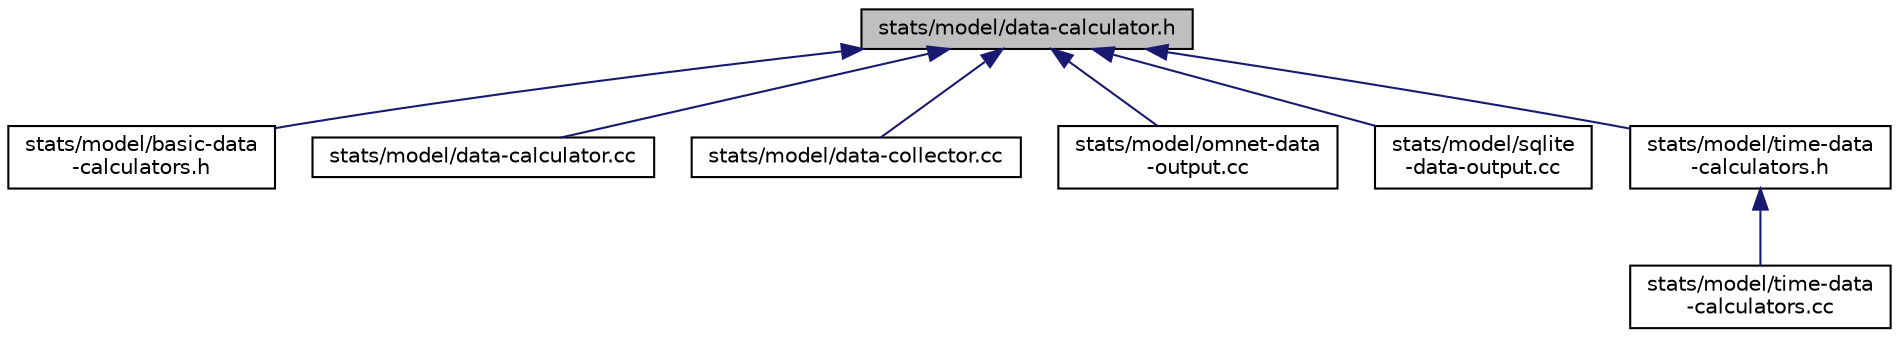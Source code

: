 digraph "stats/model/data-calculator.h"
{
  edge [fontname="Helvetica",fontsize="10",labelfontname="Helvetica",labelfontsize="10"];
  node [fontname="Helvetica",fontsize="10",shape=record];
  Node1 [label="stats/model/data-calculator.h",height=0.2,width=0.4,color="black", fillcolor="grey75", style="filled", fontcolor="black"];
  Node1 -> Node2 [dir="back",color="midnightblue",fontsize="10",style="solid"];
  Node2 [label="stats/model/basic-data\l-calculators.h",height=0.2,width=0.4,color="black", fillcolor="white", style="filled",URL="$d8/dfb/basic-data-calculators_8h.html"];
  Node1 -> Node3 [dir="back",color="midnightblue",fontsize="10",style="solid"];
  Node3 [label="stats/model/data-calculator.cc",height=0.2,width=0.4,color="black", fillcolor="white", style="filled",URL="$d8/df5/data-calculator_8cc.html"];
  Node1 -> Node4 [dir="back",color="midnightblue",fontsize="10",style="solid"];
  Node4 [label="stats/model/data-collector.cc",height=0.2,width=0.4,color="black", fillcolor="white", style="filled",URL="$d9/d7c/data-collector_8cc.html"];
  Node1 -> Node5 [dir="back",color="midnightblue",fontsize="10",style="solid"];
  Node5 [label="stats/model/omnet-data\l-output.cc",height=0.2,width=0.4,color="black", fillcolor="white", style="filled",URL="$dd/d8f/omnet-data-output_8cc.html"];
  Node1 -> Node6 [dir="back",color="midnightblue",fontsize="10",style="solid"];
  Node6 [label="stats/model/sqlite\l-data-output.cc",height=0.2,width=0.4,color="black", fillcolor="white", style="filled",URL="$d8/db0/sqlite-data-output_8cc.html"];
  Node1 -> Node7 [dir="back",color="midnightblue",fontsize="10",style="solid"];
  Node7 [label="stats/model/time-data\l-calculators.h",height=0.2,width=0.4,color="black", fillcolor="white", style="filled",URL="$d0/dac/time-data-calculators_8h.html"];
  Node7 -> Node8 [dir="back",color="midnightblue",fontsize="10",style="solid"];
  Node8 [label="stats/model/time-data\l-calculators.cc",height=0.2,width=0.4,color="black", fillcolor="white", style="filled",URL="$d8/d77/time-data-calculators_8cc.html"];
}
